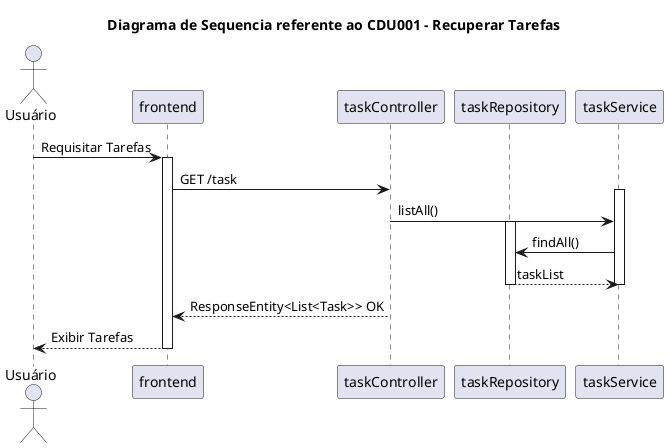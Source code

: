 @startuml
title Diagrama de Sequencia referente ao CDU001 - Recuperar Tarefas

actor Usuário
participant frontend
participant taskController
participant taskRepository
participant taskService

Usuário -> frontend: Requisitar Tarefas
activate frontend
frontend -> taskController: GET /task
activate taskService
taskController -> taskService: listAll()
activate taskRepository
taskService -> taskRepository: findAll()
taskRepository --> taskService: taskList
deactivate taskRepository
deactivate taskService
taskController --> frontend: ResponseEntity<List<Task>> OK
deactivate taskController
frontend --> Usuário: Exibir Tarefas
deactivate frontend

@enduml
